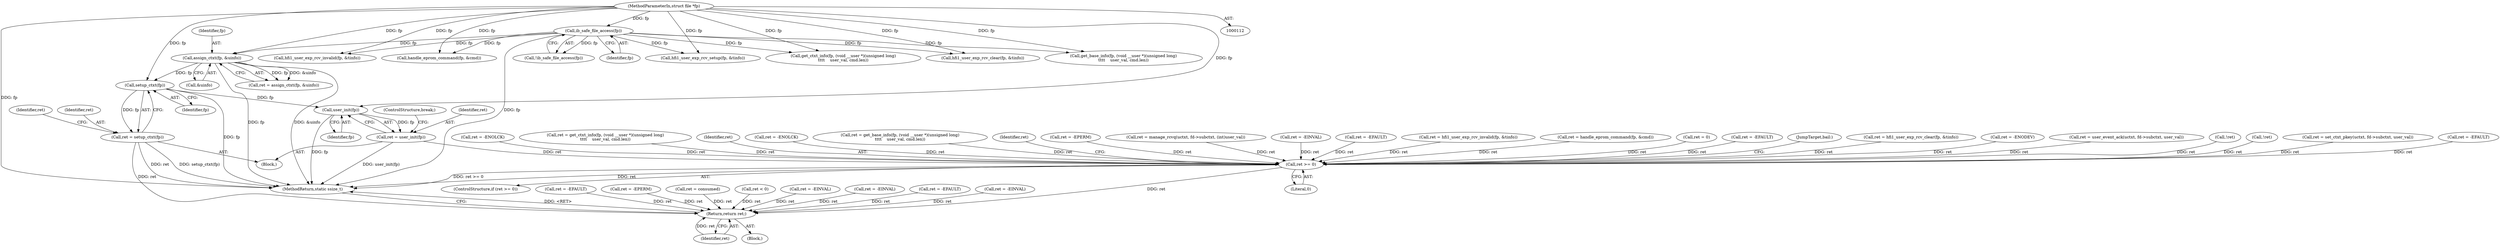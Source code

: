 digraph "0_linux_e6bd18f57aad1a2d1ef40e646d03ed0f2515c9e3_3@pointer" {
"1000340" [label="(Call,setup_ctxt(fp))"];
"1000329" [label="(Call,assign_ctxt(fp, &uinfo))"];
"1000166" [label="(Call,ib_safe_file_access(fp))"];
"1000113" [label="(MethodParameterIn,struct file *fp)"];
"1000338" [label="(Call,ret = setup_ctxt(fp))"];
"1000670" [label="(Return,return ret;)"];
"1000347" [label="(Call,user_init(fp))"];
"1000345" [label="(Call,ret = user_init(fp))"];
"1000663" [label="(Call,ret >= 0)"];
"1000457" [label="(Call,hfi1_user_exp_rcv_clear(fp, &tinfo))"];
"1000670" [label="(Return,return ret;)"];
"1000195" [label="(Call,ret = -EFAULT)"];
"1000671" [label="(Identifier,ret)"];
"1000609" [label="(Call,ret = -ENOLCK)"];
"1000316" [label="(Call,ret = -EPERM)"];
"1000351" [label="(Call,ret = get_ctxt_info(fp, (void __user *)(unsigned long)\n\t\t\t\t    user_val, cmd.len))"];
"1000429" [label="(Call,hfi1_user_exp_rcv_invalid(fp, &tinfo))"];
"1000340" [label="(Call,setup_ctxt(fp))"];
"1000664" [label="(Identifier,ret)"];
"1000577" [label="(Call,ret = -ENOLCK)"];
"1000117" [label="(Block,)"];
"1000666" [label="(Call,ret = consumed)"];
"1000330" [label="(Identifier,fp)"];
"1000365" [label="(Call,ret = get_base_info(fp, (void __user *)(unsigned long)\n\t\t\t\t    user_val, cmd.len))"];
"1000325" [label="(Block,)"];
"1000657" [label="(Call,handle_eprom_command(fp, &cmd))"];
"1000345" [label="(Call,ret = user_init(fp))"];
"1000367" [label="(Call,get_base_info(fp, (void __user *)(unsigned long)\n\t\t\t\t    user_val, cmd.len))"];
"1000395" [label="(Call,hfi1_user_exp_rcv_setup(fp, &tinfo))"];
"1000327" [label="(Call,ret = assign_ctxt(fp, &uinfo))"];
"1000667" [label="(Identifier,ret)"];
"1000113" [label="(MethodParameterIn,struct file *fp)"];
"1000346" [label="(Identifier,ret)"];
"1000520" [label="(Call,ret = -EPERM)"];
"1000483" [label="(Call,ret = manage_rcvq(uctxt, fd->subctxt, (int)user_val))"];
"1000166" [label="(Call,ib_safe_file_access(fp))"];
"1000543" [label="(Call,ret = -EINVAL)"];
"1000477" [label="(Call,ret = -EFAULT)"];
"1000353" [label="(Call,get_ctxt_info(fp, (void __user *)(unsigned long)\n\t\t\t\t    user_val, cmd.len))"];
"1000427" [label="(Call,ret = hfi1_user_exp_rcv_invalid(fp, &tinfo))"];
"1000655" [label="(Call,ret = handle_eprom_command(fp, &cmd))"];
"1000663" [label="(Call,ret >= 0)"];
"1000348" [label="(Identifier,fp)"];
"1000334" [label="(Call,ret < 0)"];
"1000177" [label="(Call,ret = -EINVAL)"];
"1000272" [label="(Call,ret = -EINVAL)"];
"1000144" [label="(Call,ret = 0)"];
"1000449" [label="(Call,ret = -EFAULT)"];
"1000290" [label="(Call,ret = -EFAULT)"];
"1000329" [label="(Call,assign_ctxt(fp, &uinfo))"];
"1000669" [label="(JumpTarget,bail:)"];
"1000165" [label="(Call,!ib_safe_file_access(fp))"];
"1000455" [label="(Call,ret = hfi1_user_exp_rcv_clear(fp, &tinfo))"];
"1000341" [label="(Identifier,fp)"];
"1000621" [label="(Call,ret = -ENODEV)"];
"1000498" [label="(Call,ret = user_event_ack(uctxt, fd->subctxt, user_val))"];
"1000343" [label="(Identifier,ret)"];
"1000304" [label="(Call,ret = -EINVAL)"];
"1000665" [label="(Literal,0)"];
"1000338" [label="(Call,ret = setup_ctxt(fp))"];
"1000347" [label="(Call,user_init(fp))"];
"1000349" [label="(ControlStructure,break;)"];
"1000645" [label="(Call,!ret)"];
"1000662" [label="(ControlStructure,if (ret >= 0))"];
"1000400" [label="(Call,!ret)"];
"1000511" [label="(Call,ret = set_ctxt_pkey(uctxt, fd->subctxt, user_val))"];
"1000167" [label="(Identifier,fp)"];
"1000672" [label="(MethodReturn,static ssize_t)"];
"1000421" [label="(Call,ret = -EFAULT)"];
"1000331" [label="(Call,&uinfo)"];
"1000339" [label="(Identifier,ret)"];
"1000340" -> "1000338"  [label="AST: "];
"1000340" -> "1000341"  [label="CFG: "];
"1000341" -> "1000340"  [label="AST: "];
"1000338" -> "1000340"  [label="CFG: "];
"1000340" -> "1000672"  [label="DDG: fp"];
"1000340" -> "1000338"  [label="DDG: fp"];
"1000329" -> "1000340"  [label="DDG: fp"];
"1000113" -> "1000340"  [label="DDG: fp"];
"1000340" -> "1000347"  [label="DDG: fp"];
"1000329" -> "1000327"  [label="AST: "];
"1000329" -> "1000331"  [label="CFG: "];
"1000330" -> "1000329"  [label="AST: "];
"1000331" -> "1000329"  [label="AST: "];
"1000327" -> "1000329"  [label="CFG: "];
"1000329" -> "1000672"  [label="DDG: &uinfo"];
"1000329" -> "1000672"  [label="DDG: fp"];
"1000329" -> "1000327"  [label="DDG: fp"];
"1000329" -> "1000327"  [label="DDG: &uinfo"];
"1000166" -> "1000329"  [label="DDG: fp"];
"1000113" -> "1000329"  [label="DDG: fp"];
"1000166" -> "1000165"  [label="AST: "];
"1000166" -> "1000167"  [label="CFG: "];
"1000167" -> "1000166"  [label="AST: "];
"1000165" -> "1000166"  [label="CFG: "];
"1000166" -> "1000672"  [label="DDG: fp"];
"1000166" -> "1000165"  [label="DDG: fp"];
"1000113" -> "1000166"  [label="DDG: fp"];
"1000166" -> "1000353"  [label="DDG: fp"];
"1000166" -> "1000367"  [label="DDG: fp"];
"1000166" -> "1000395"  [label="DDG: fp"];
"1000166" -> "1000429"  [label="DDG: fp"];
"1000166" -> "1000457"  [label="DDG: fp"];
"1000166" -> "1000657"  [label="DDG: fp"];
"1000113" -> "1000112"  [label="AST: "];
"1000113" -> "1000672"  [label="DDG: fp"];
"1000113" -> "1000347"  [label="DDG: fp"];
"1000113" -> "1000353"  [label="DDG: fp"];
"1000113" -> "1000367"  [label="DDG: fp"];
"1000113" -> "1000395"  [label="DDG: fp"];
"1000113" -> "1000429"  [label="DDG: fp"];
"1000113" -> "1000457"  [label="DDG: fp"];
"1000113" -> "1000657"  [label="DDG: fp"];
"1000338" -> "1000325"  [label="AST: "];
"1000339" -> "1000338"  [label="AST: "];
"1000343" -> "1000338"  [label="CFG: "];
"1000338" -> "1000672"  [label="DDG: ret"];
"1000338" -> "1000672"  [label="DDG: setup_ctxt(fp)"];
"1000338" -> "1000670"  [label="DDG: ret"];
"1000670" -> "1000117"  [label="AST: "];
"1000670" -> "1000671"  [label="CFG: "];
"1000671" -> "1000670"  [label="AST: "];
"1000672" -> "1000670"  [label="CFG: "];
"1000670" -> "1000672"  [label="DDG: <RET>"];
"1000671" -> "1000670"  [label="DDG: ret"];
"1000177" -> "1000670"  [label="DDG: ret"];
"1000663" -> "1000670"  [label="DDG: ret"];
"1000304" -> "1000670"  [label="DDG: ret"];
"1000272" -> "1000670"  [label="DDG: ret"];
"1000195" -> "1000670"  [label="DDG: ret"];
"1000334" -> "1000670"  [label="DDG: ret"];
"1000290" -> "1000670"  [label="DDG: ret"];
"1000316" -> "1000670"  [label="DDG: ret"];
"1000666" -> "1000670"  [label="DDG: ret"];
"1000347" -> "1000345"  [label="AST: "];
"1000347" -> "1000348"  [label="CFG: "];
"1000348" -> "1000347"  [label="AST: "];
"1000345" -> "1000347"  [label="CFG: "];
"1000347" -> "1000672"  [label="DDG: fp"];
"1000347" -> "1000345"  [label="DDG: fp"];
"1000345" -> "1000325"  [label="AST: "];
"1000346" -> "1000345"  [label="AST: "];
"1000349" -> "1000345"  [label="CFG: "];
"1000345" -> "1000672"  [label="DDG: user_init(fp)"];
"1000345" -> "1000663"  [label="DDG: ret"];
"1000663" -> "1000662"  [label="AST: "];
"1000663" -> "1000665"  [label="CFG: "];
"1000664" -> "1000663"  [label="AST: "];
"1000665" -> "1000663"  [label="AST: "];
"1000667" -> "1000663"  [label="CFG: "];
"1000669" -> "1000663"  [label="CFG: "];
"1000663" -> "1000672"  [label="DDG: ret >= 0"];
"1000663" -> "1000672"  [label="DDG: ret"];
"1000427" -> "1000663"  [label="DDG: ret"];
"1000621" -> "1000663"  [label="DDG: ret"];
"1000655" -> "1000663"  [label="DDG: ret"];
"1000645" -> "1000663"  [label="DDG: ret"];
"1000400" -> "1000663"  [label="DDG: ret"];
"1000609" -> "1000663"  [label="DDG: ret"];
"1000449" -> "1000663"  [label="DDG: ret"];
"1000421" -> "1000663"  [label="DDG: ret"];
"1000498" -> "1000663"  [label="DDG: ret"];
"1000577" -> "1000663"  [label="DDG: ret"];
"1000477" -> "1000663"  [label="DDG: ret"];
"1000455" -> "1000663"  [label="DDG: ret"];
"1000483" -> "1000663"  [label="DDG: ret"];
"1000365" -> "1000663"  [label="DDG: ret"];
"1000520" -> "1000663"  [label="DDG: ret"];
"1000144" -> "1000663"  [label="DDG: ret"];
"1000511" -> "1000663"  [label="DDG: ret"];
"1000543" -> "1000663"  [label="DDG: ret"];
"1000351" -> "1000663"  [label="DDG: ret"];
}
